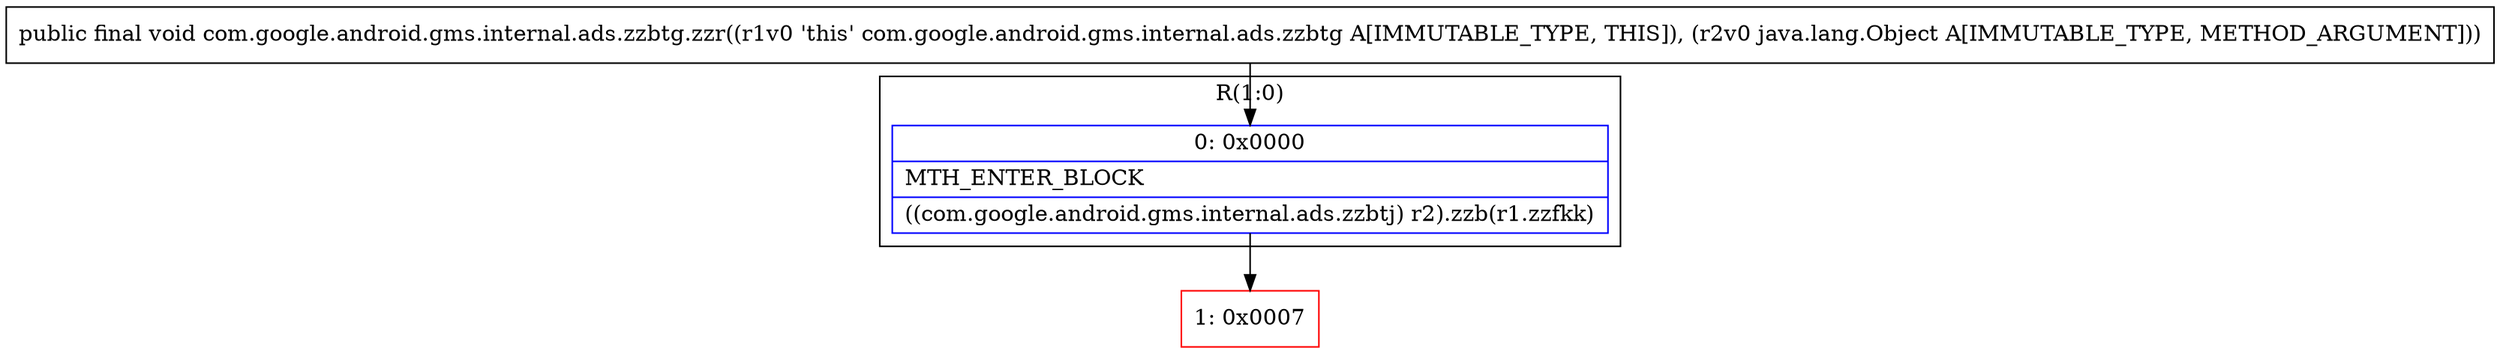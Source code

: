 digraph "CFG forcom.google.android.gms.internal.ads.zzbtg.zzr(Ljava\/lang\/Object;)V" {
subgraph cluster_Region_859230960 {
label = "R(1:0)";
node [shape=record,color=blue];
Node_0 [shape=record,label="{0\:\ 0x0000|MTH_ENTER_BLOCK\l|((com.google.android.gms.internal.ads.zzbtj) r2).zzb(r1.zzfkk)\l}"];
}
Node_1 [shape=record,color=red,label="{1\:\ 0x0007}"];
MethodNode[shape=record,label="{public final void com.google.android.gms.internal.ads.zzbtg.zzr((r1v0 'this' com.google.android.gms.internal.ads.zzbtg A[IMMUTABLE_TYPE, THIS]), (r2v0 java.lang.Object A[IMMUTABLE_TYPE, METHOD_ARGUMENT])) }"];
MethodNode -> Node_0;
Node_0 -> Node_1;
}

